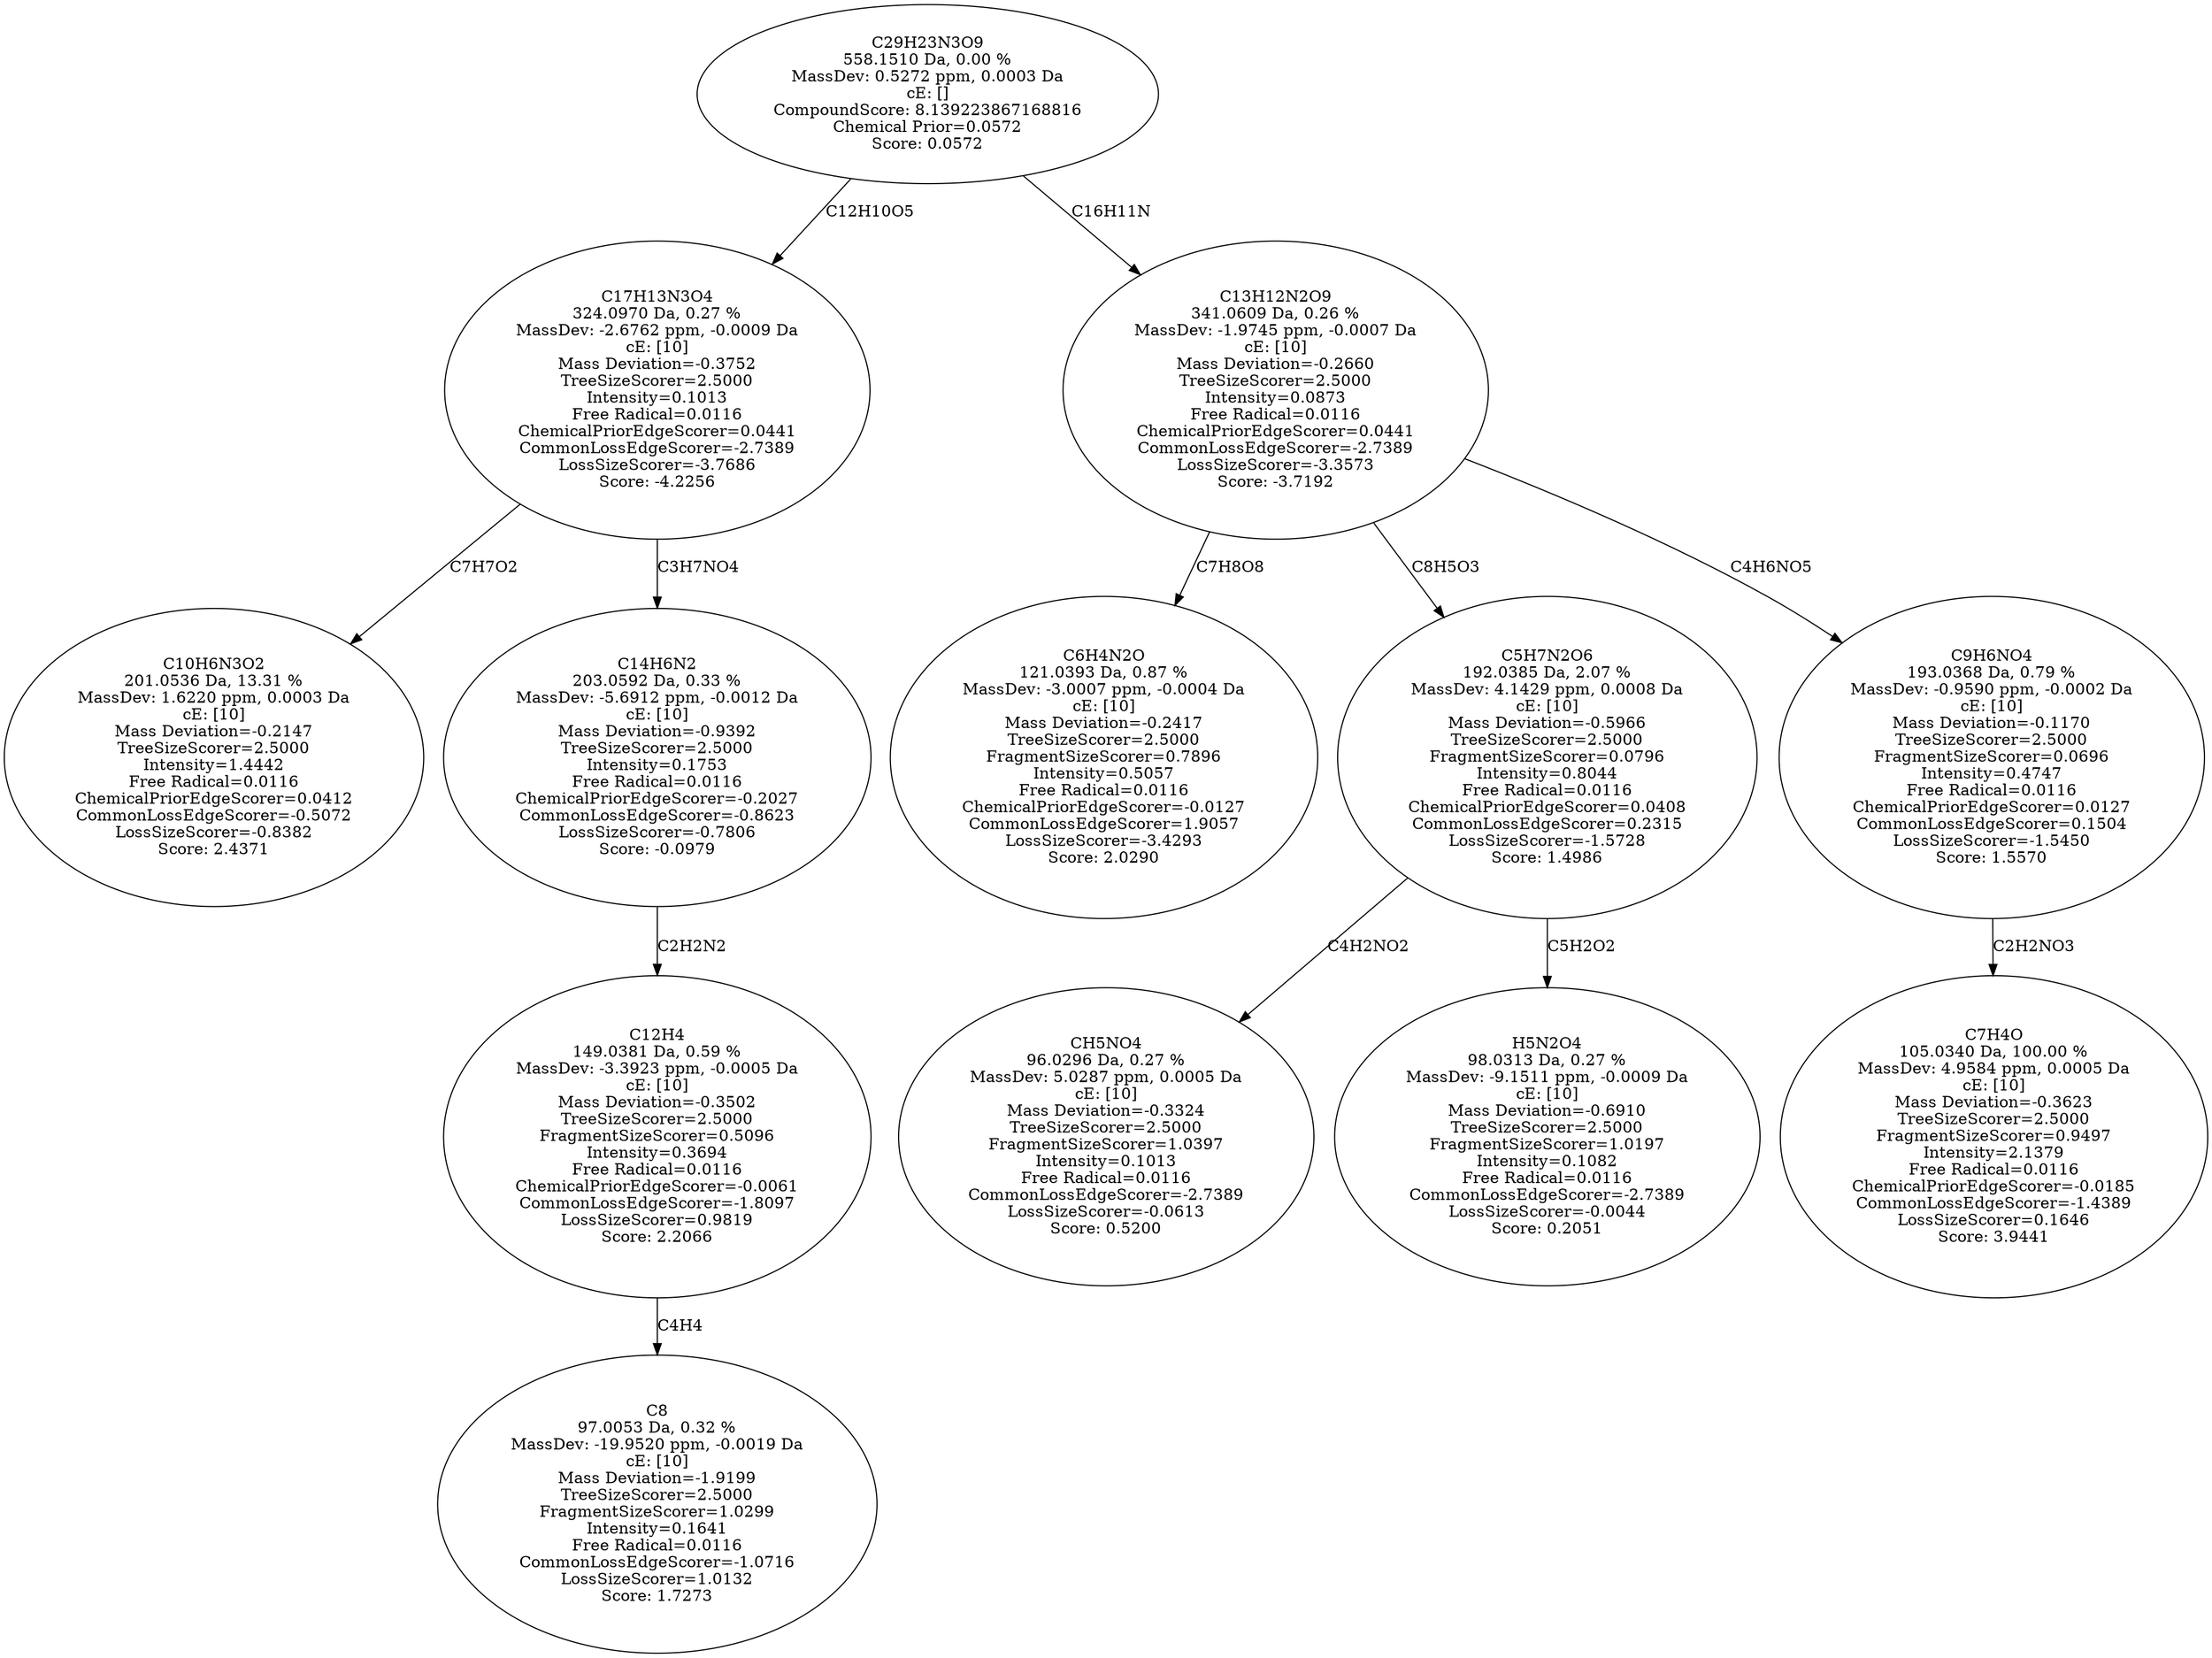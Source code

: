 strict digraph {
v1 [label="C10H6N3O2\n201.0536 Da, 13.31 %\nMassDev: 1.6220 ppm, 0.0003 Da\ncE: [10]\nMass Deviation=-0.2147\nTreeSizeScorer=2.5000\nIntensity=1.4442\nFree Radical=0.0116\nChemicalPriorEdgeScorer=0.0412\nCommonLossEdgeScorer=-0.5072\nLossSizeScorer=-0.8382\nScore: 2.4371"];
v2 [label="C8\n97.0053 Da, 0.32 %\nMassDev: -19.9520 ppm, -0.0019 Da\ncE: [10]\nMass Deviation=-1.9199\nTreeSizeScorer=2.5000\nFragmentSizeScorer=1.0299\nIntensity=0.1641\nFree Radical=0.0116\nCommonLossEdgeScorer=-1.0716\nLossSizeScorer=1.0132\nScore: 1.7273"];
v3 [label="C12H4\n149.0381 Da, 0.59 %\nMassDev: -3.3923 ppm, -0.0005 Da\ncE: [10]\nMass Deviation=-0.3502\nTreeSizeScorer=2.5000\nFragmentSizeScorer=0.5096\nIntensity=0.3694\nFree Radical=0.0116\nChemicalPriorEdgeScorer=-0.0061\nCommonLossEdgeScorer=-1.8097\nLossSizeScorer=0.9819\nScore: 2.2066"];
v4 [label="C14H6N2\n203.0592 Da, 0.33 %\nMassDev: -5.6912 ppm, -0.0012 Da\ncE: [10]\nMass Deviation=-0.9392\nTreeSizeScorer=2.5000\nIntensity=0.1753\nFree Radical=0.0116\nChemicalPriorEdgeScorer=-0.2027\nCommonLossEdgeScorer=-0.8623\nLossSizeScorer=-0.7806\nScore: -0.0979"];
v5 [label="C17H13N3O4\n324.0970 Da, 0.27 %\nMassDev: -2.6762 ppm, -0.0009 Da\ncE: [10]\nMass Deviation=-0.3752\nTreeSizeScorer=2.5000\nIntensity=0.1013\nFree Radical=0.0116\nChemicalPriorEdgeScorer=0.0441\nCommonLossEdgeScorer=-2.7389\nLossSizeScorer=-3.7686\nScore: -4.2256"];
v6 [label="C6H4N2O\n121.0393 Da, 0.87 %\nMassDev: -3.0007 ppm, -0.0004 Da\ncE: [10]\nMass Deviation=-0.2417\nTreeSizeScorer=2.5000\nFragmentSizeScorer=0.7896\nIntensity=0.5057\nFree Radical=0.0116\nChemicalPriorEdgeScorer=-0.0127\nCommonLossEdgeScorer=1.9057\nLossSizeScorer=-3.4293\nScore: 2.0290"];
v7 [label="CH5NO4\n96.0296 Da, 0.27 %\nMassDev: 5.0287 ppm, 0.0005 Da\ncE: [10]\nMass Deviation=-0.3324\nTreeSizeScorer=2.5000\nFragmentSizeScorer=1.0397\nIntensity=0.1013\nFree Radical=0.0116\nCommonLossEdgeScorer=-2.7389\nLossSizeScorer=-0.0613\nScore: 0.5200"];
v8 [label="H5N2O4\n98.0313 Da, 0.27 %\nMassDev: -9.1511 ppm, -0.0009 Da\ncE: [10]\nMass Deviation=-0.6910\nTreeSizeScorer=2.5000\nFragmentSizeScorer=1.0197\nIntensity=0.1082\nFree Radical=0.0116\nCommonLossEdgeScorer=-2.7389\nLossSizeScorer=-0.0044\nScore: 0.2051"];
v9 [label="C5H7N2O6\n192.0385 Da, 2.07 %\nMassDev: 4.1429 ppm, 0.0008 Da\ncE: [10]\nMass Deviation=-0.5966\nTreeSizeScorer=2.5000\nFragmentSizeScorer=0.0796\nIntensity=0.8044\nFree Radical=0.0116\nChemicalPriorEdgeScorer=0.0408\nCommonLossEdgeScorer=0.2315\nLossSizeScorer=-1.5728\nScore: 1.4986"];
v10 [label="C7H4O\n105.0340 Da, 100.00 %\nMassDev: 4.9584 ppm, 0.0005 Da\ncE: [10]\nMass Deviation=-0.3623\nTreeSizeScorer=2.5000\nFragmentSizeScorer=0.9497\nIntensity=2.1379\nFree Radical=0.0116\nChemicalPriorEdgeScorer=-0.0185\nCommonLossEdgeScorer=-1.4389\nLossSizeScorer=0.1646\nScore: 3.9441"];
v11 [label="C9H6NO4\n193.0368 Da, 0.79 %\nMassDev: -0.9590 ppm, -0.0002 Da\ncE: [10]\nMass Deviation=-0.1170\nTreeSizeScorer=2.5000\nFragmentSizeScorer=0.0696\nIntensity=0.4747\nFree Radical=0.0116\nChemicalPriorEdgeScorer=0.0127\nCommonLossEdgeScorer=0.1504\nLossSizeScorer=-1.5450\nScore: 1.5570"];
v12 [label="C13H12N2O9\n341.0609 Da, 0.26 %\nMassDev: -1.9745 ppm, -0.0007 Da\ncE: [10]\nMass Deviation=-0.2660\nTreeSizeScorer=2.5000\nIntensity=0.0873\nFree Radical=0.0116\nChemicalPriorEdgeScorer=0.0441\nCommonLossEdgeScorer=-2.7389\nLossSizeScorer=-3.3573\nScore: -3.7192"];
v13 [label="C29H23N3O9\n558.1510 Da, 0.00 %\nMassDev: 0.5272 ppm, 0.0003 Da\ncE: []\nCompoundScore: 8.139223867168816\nChemical Prior=0.0572\nScore: 0.0572"];
v5 -> v1 [label="C7H7O2"];
v3 -> v2 [label="C4H4"];
v4 -> v3 [label="C2H2N2"];
v5 -> v4 [label="C3H7NO4"];
v13 -> v5 [label="C12H10O5"];
v12 -> v6 [label="C7H8O8"];
v9 -> v7 [label="C4H2NO2"];
v9 -> v8 [label="C5H2O2"];
v12 -> v9 [label="C8H5O3"];
v11 -> v10 [label="C2H2NO3"];
v12 -> v11 [label="C4H6NO5"];
v13 -> v12 [label="C16H11N"];
}